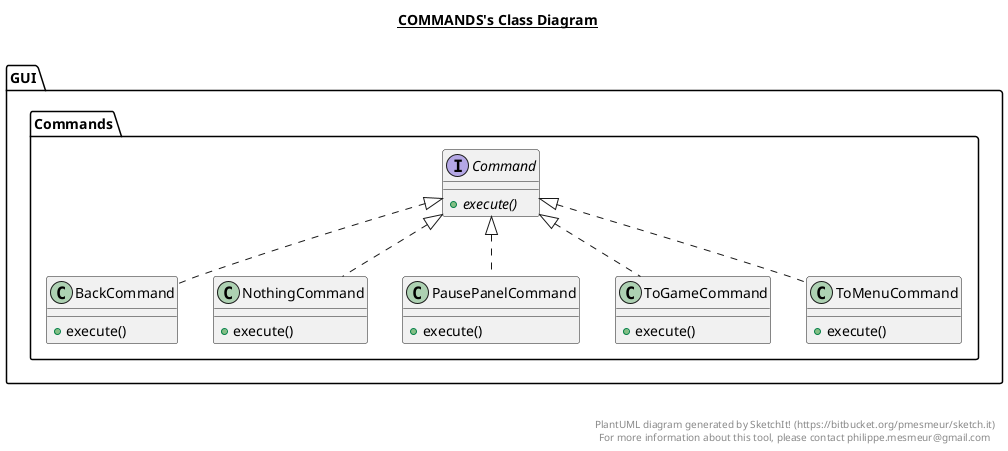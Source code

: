 @startuml

title __COMMANDS's Class Diagram__\n

  namespace GUI {
    namespace Commands {
      class GUI.Commands.BackCommand {
          + execute()
      }
    }
  }
  

  namespace GUI {
    namespace Commands {
      interface GUI.Commands.Command {
          {abstract} + execute()
      }
    }
  }
  

  namespace GUI {
    namespace Commands {
      class GUI.Commands.NothingCommand {
          + execute()
      }
    }
  }
  

  namespace GUI {
    namespace Commands {
      class GUI.Commands.PausePanelCommand {
          + execute()
      }
    }
  }
  

  namespace GUI {
    namespace Commands {
      class GUI.Commands.ToGameCommand {
          + execute()
      }
    }
  }
  

  namespace GUI {
    namespace Commands {
      class GUI.Commands.ToMenuCommand {
          + execute()
      }
    }
  }
  

  GUI.Commands.BackCommand .up.|> GUI.Commands.Command
  GUI.Commands.NothingCommand .up.|> GUI.Commands.Command
  GUI.Commands.PausePanelCommand .up.|> GUI.Commands.Command
  GUI.Commands.ToGameCommand .up.|> GUI.Commands.Command
  GUI.Commands.ToMenuCommand .up.|> GUI.Commands.Command


right footer


PlantUML diagram generated by SketchIt! (https://bitbucket.org/pmesmeur/sketch.it)
For more information about this tool, please contact philippe.mesmeur@gmail.com
endfooter

@enduml
